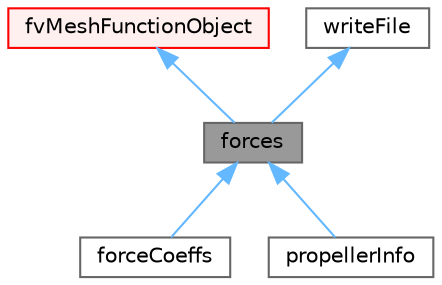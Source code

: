 digraph "forces"
{
 // LATEX_PDF_SIZE
  bgcolor="transparent";
  edge [fontname=Helvetica,fontsize=10,labelfontname=Helvetica,labelfontsize=10];
  node [fontname=Helvetica,fontsize=10,shape=box,height=0.2,width=0.4];
  Node1 [id="Node000001",label="forces",height=0.2,width=0.4,color="gray40", fillcolor="grey60", style="filled", fontcolor="black",tooltip="Computes forces and moments over a given list of patches by integrating pressure and viscous forces a..."];
  Node2 -> Node1 [id="edge1_Node000001_Node000002",dir="back",color="steelblue1",style="solid",tooltip=" "];
  Node2 [id="Node000002",label="fvMeshFunctionObject",height=0.2,width=0.4,color="red", fillcolor="#FFF0F0", style="filled",URL="$classFoam_1_1functionObjects_1_1fvMeshFunctionObject.html",tooltip="Specialization of Foam::functionObject for an Foam::fvMesh, providing a reference to the Foam::fvMesh..."];
  Node7 -> Node1 [id="edge2_Node000001_Node000007",dir="back",color="steelblue1",style="solid",tooltip=" "];
  Node7 [id="Node000007",label="writeFile",height=0.2,width=0.4,color="gray40", fillcolor="white", style="filled",URL="$classFoam_1_1functionObjects_1_1writeFile.html",tooltip="Base class for writing single files from the function objects."];
  Node1 -> Node8 [id="edge3_Node000001_Node000008",dir="back",color="steelblue1",style="solid",tooltip=" "];
  Node8 [id="Node000008",label="forceCoeffs",height=0.2,width=0.4,color="gray40", fillcolor="white", style="filled",URL="$classFoam_1_1functionObjects_1_1forceCoeffs.html",tooltip="Computes force and moment coefficients over a given list of patches, and optionally over given porous..."];
  Node1 -> Node9 [id="edge4_Node000001_Node000009",dir="back",color="steelblue1",style="solid",tooltip=" "];
  Node9 [id="Node000009",label="propellerInfo",height=0.2,width=0.4,color="gray40", fillcolor="white", style="filled",URL="$classFoam_1_1functionObjects_1_1propellerInfo.html",tooltip="Calculates propeller performance and wake field properties."];
}
